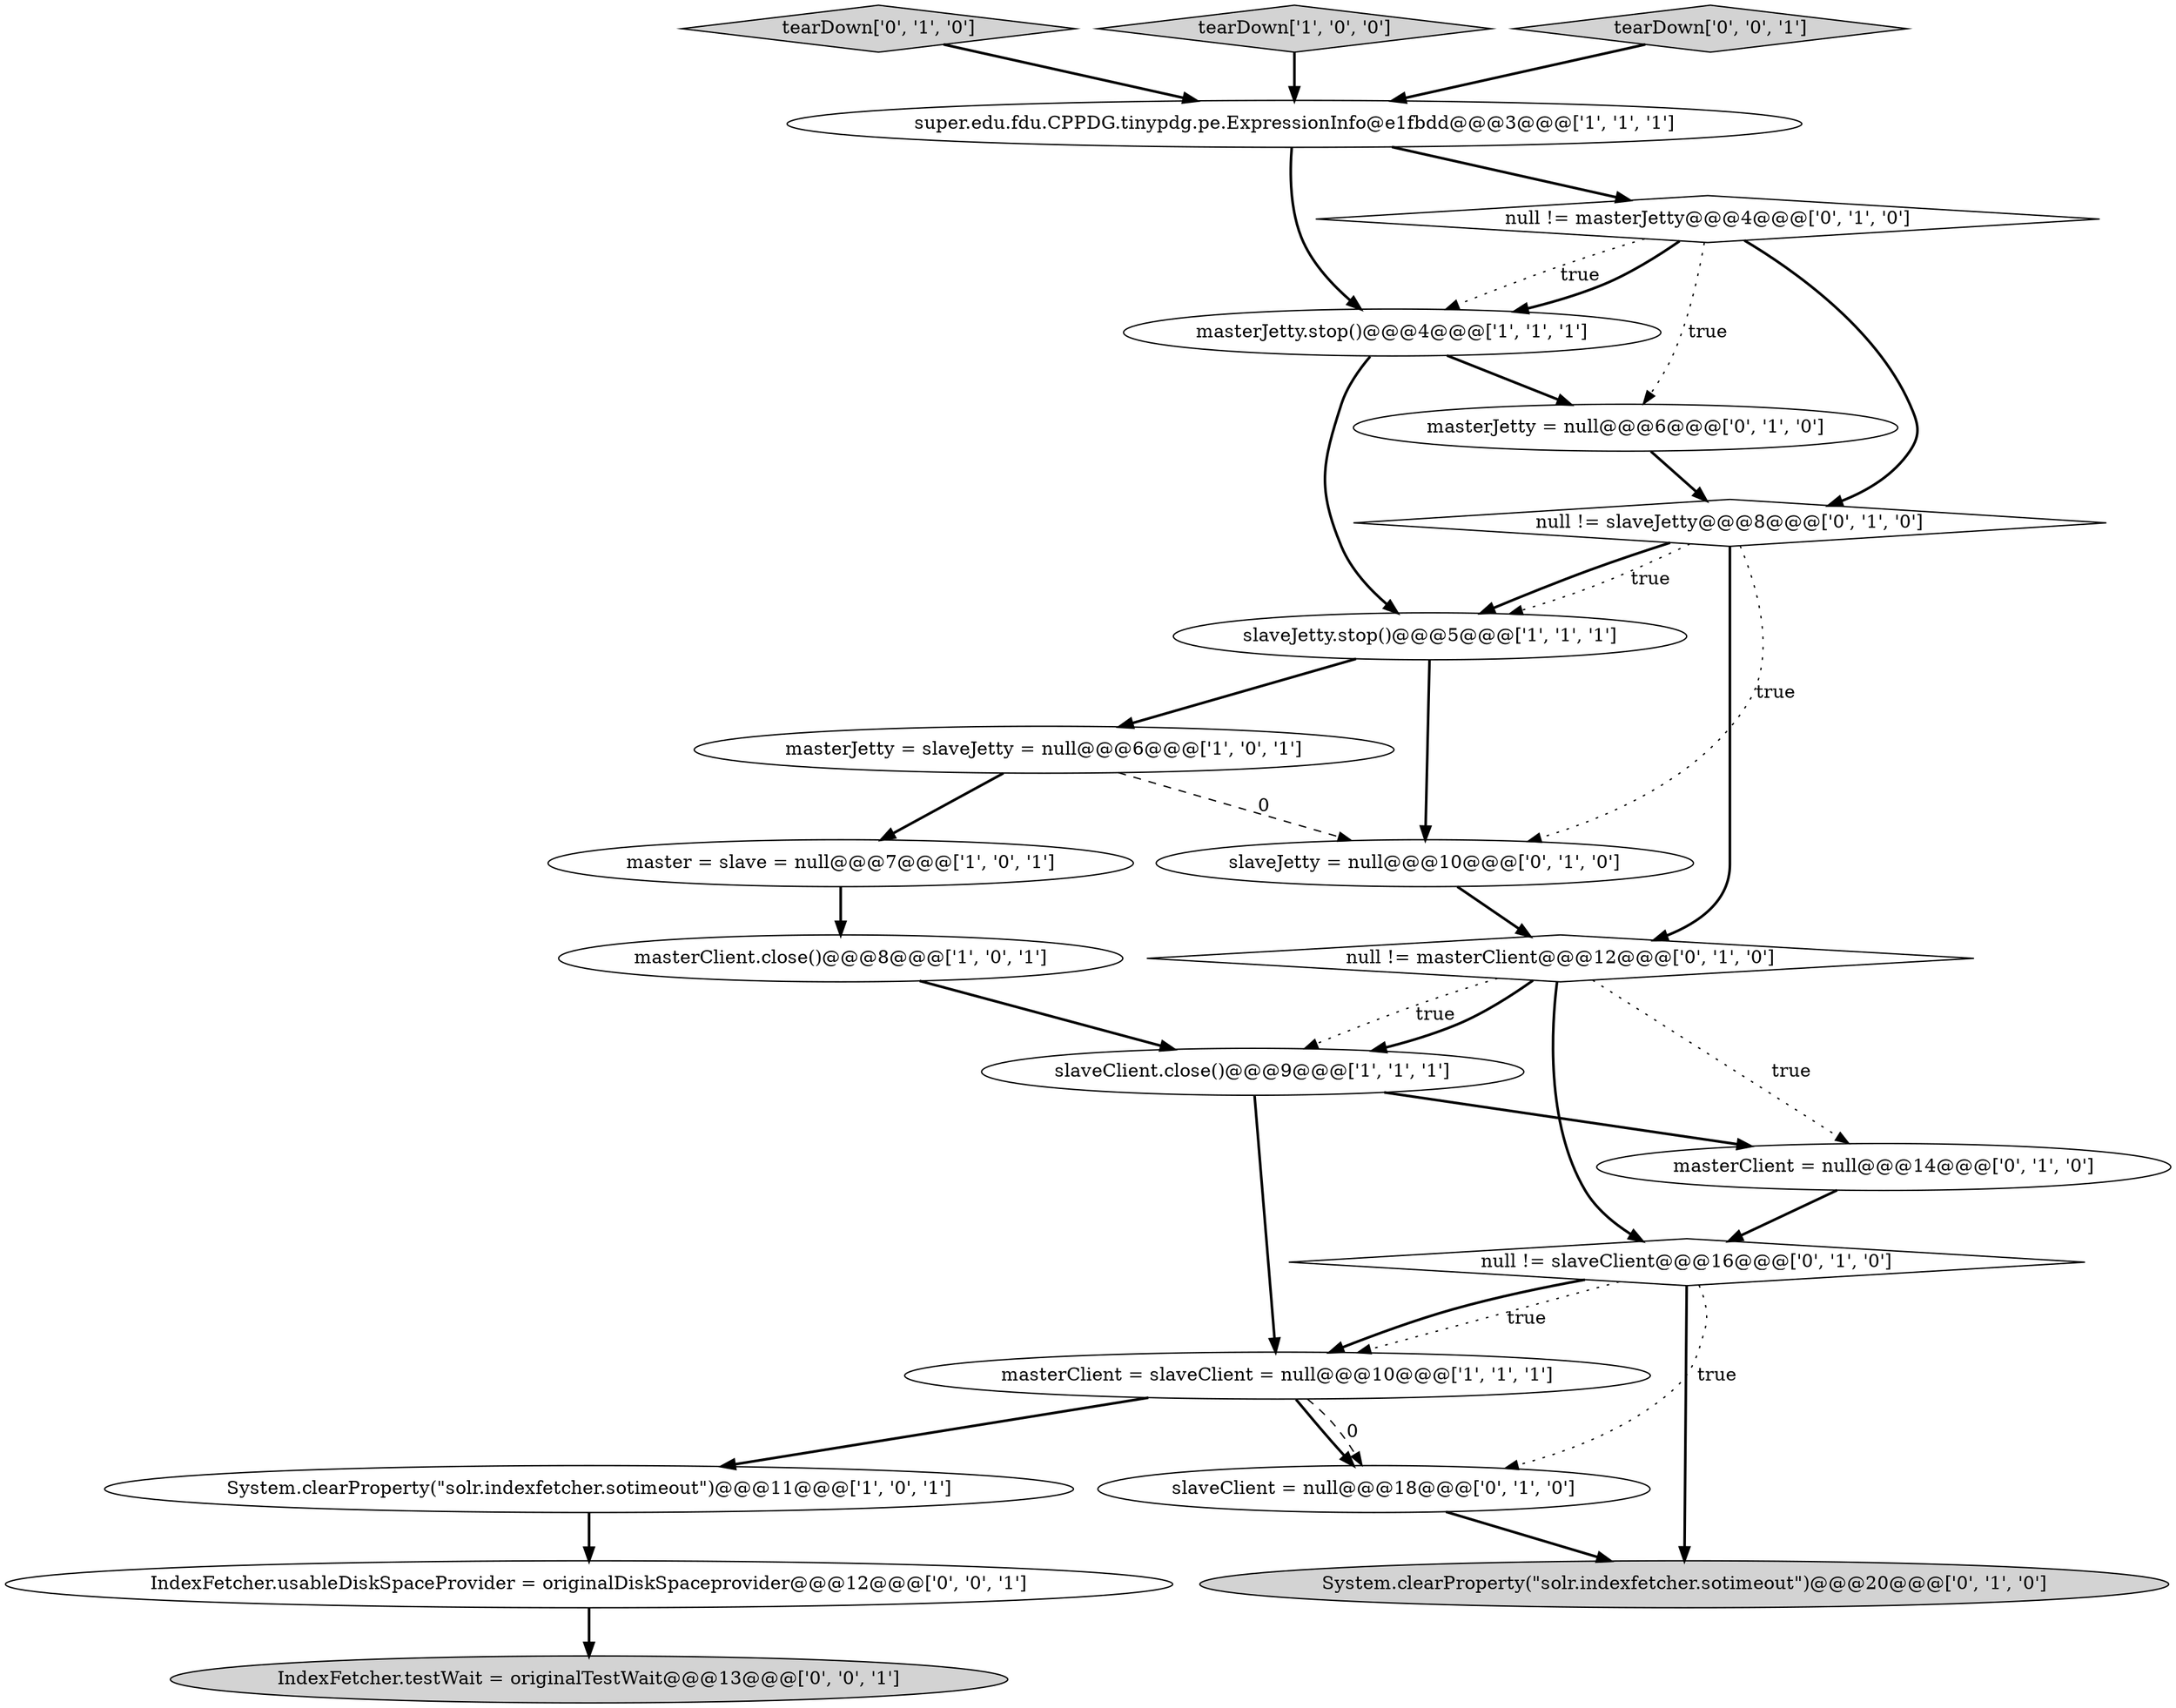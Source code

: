 digraph {
13 [style = filled, label = "tearDown['0', '1', '0']", fillcolor = lightgray, shape = diamond image = "AAA0AAABBB2BBB"];
5 [style = filled, label = "slaveJetty.stop()@@@5@@@['1', '1', '1']", fillcolor = white, shape = ellipse image = "AAA0AAABBB1BBB"];
16 [style = filled, label = "slaveClient = null@@@18@@@['0', '1', '0']", fillcolor = white, shape = ellipse image = "AAA1AAABBB2BBB"];
9 [style = filled, label = "masterJetty = slaveJetty = null@@@6@@@['1', '0', '1']", fillcolor = white, shape = ellipse image = "AAA0AAABBB1BBB"];
0 [style = filled, label = "super.edu.fdu.CPPDG.tinypdg.pe.ExpressionInfo@e1fbdd@@@3@@@['1', '1', '1']", fillcolor = white, shape = ellipse image = "AAA0AAABBB1BBB"];
21 [style = filled, label = "IndexFetcher.testWait = originalTestWait@@@13@@@['0', '0', '1']", fillcolor = lightgray, shape = ellipse image = "AAA0AAABBB3BBB"];
1 [style = filled, label = "master = slave = null@@@7@@@['1', '0', '1']", fillcolor = white, shape = ellipse image = "AAA0AAABBB1BBB"];
20 [style = filled, label = "IndexFetcher.usableDiskSpaceProvider = originalDiskSpaceprovider@@@12@@@['0', '0', '1']", fillcolor = white, shape = ellipse image = "AAA0AAABBB3BBB"];
11 [style = filled, label = "null != masterClient@@@12@@@['0', '1', '0']", fillcolor = white, shape = diamond image = "AAA1AAABBB2BBB"];
4 [style = filled, label = "tearDown['1', '0', '0']", fillcolor = lightgray, shape = diamond image = "AAA0AAABBB1BBB"];
2 [style = filled, label = "slaveClient.close()@@@9@@@['1', '1', '1']", fillcolor = white, shape = ellipse image = "AAA0AAABBB1BBB"];
7 [style = filled, label = "masterJetty.stop()@@@4@@@['1', '1', '1']", fillcolor = white, shape = ellipse image = "AAA0AAABBB1BBB"];
15 [style = filled, label = "masterJetty = null@@@6@@@['0', '1', '0']", fillcolor = white, shape = ellipse image = "AAA1AAABBB2BBB"];
22 [style = filled, label = "tearDown['0', '0', '1']", fillcolor = lightgray, shape = diamond image = "AAA0AAABBB3BBB"];
3 [style = filled, label = "masterClient.close()@@@8@@@['1', '0', '1']", fillcolor = white, shape = ellipse image = "AAA0AAABBB1BBB"];
18 [style = filled, label = "slaveJetty = null@@@10@@@['0', '1', '0']", fillcolor = white, shape = ellipse image = "AAA1AAABBB2BBB"];
17 [style = filled, label = "null != slaveClient@@@16@@@['0', '1', '0']", fillcolor = white, shape = diamond image = "AAA1AAABBB2BBB"];
10 [style = filled, label = "null != slaveJetty@@@8@@@['0', '1', '0']", fillcolor = white, shape = diamond image = "AAA1AAABBB2BBB"];
19 [style = filled, label = "null != masterJetty@@@4@@@['0', '1', '0']", fillcolor = white, shape = diamond image = "AAA1AAABBB2BBB"];
12 [style = filled, label = "masterClient = null@@@14@@@['0', '1', '0']", fillcolor = white, shape = ellipse image = "AAA1AAABBB2BBB"];
8 [style = filled, label = "masterClient = slaveClient = null@@@10@@@['1', '1', '1']", fillcolor = white, shape = ellipse image = "AAA0AAABBB1BBB"];
14 [style = filled, label = "System.clearProperty(\"solr.indexfetcher.sotimeout\")@@@20@@@['0', '1', '0']", fillcolor = lightgray, shape = ellipse image = "AAA0AAABBB2BBB"];
6 [style = filled, label = "System.clearProperty(\"solr.indexfetcher.sotimeout\")@@@11@@@['1', '0', '1']", fillcolor = white, shape = ellipse image = "AAA0AAABBB1BBB"];
8->16 [style = bold, label=""];
9->18 [style = dashed, label="0"];
8->16 [style = dashed, label="0"];
11->2 [style = dotted, label="true"];
19->10 [style = bold, label=""];
17->16 [style = dotted, label="true"];
11->12 [style = dotted, label="true"];
3->2 [style = bold, label=""];
13->0 [style = bold, label=""];
22->0 [style = bold, label=""];
0->7 [style = bold, label=""];
0->19 [style = bold, label=""];
17->14 [style = bold, label=""];
10->11 [style = bold, label=""];
8->6 [style = bold, label=""];
5->9 [style = bold, label=""];
11->17 [style = bold, label=""];
6->20 [style = bold, label=""];
19->7 [style = dotted, label="true"];
11->2 [style = bold, label=""];
2->8 [style = bold, label=""];
20->21 [style = bold, label=""];
1->3 [style = bold, label=""];
12->17 [style = bold, label=""];
10->18 [style = dotted, label="true"];
16->14 [style = bold, label=""];
19->15 [style = dotted, label="true"];
17->8 [style = dotted, label="true"];
5->18 [style = bold, label=""];
17->8 [style = bold, label=""];
7->5 [style = bold, label=""];
7->15 [style = bold, label=""];
19->7 [style = bold, label=""];
4->0 [style = bold, label=""];
9->1 [style = bold, label=""];
15->10 [style = bold, label=""];
10->5 [style = bold, label=""];
18->11 [style = bold, label=""];
2->12 [style = bold, label=""];
10->5 [style = dotted, label="true"];
}
